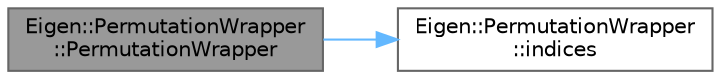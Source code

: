digraph "Eigen::PermutationWrapper::PermutationWrapper"
{
 // LATEX_PDF_SIZE
  bgcolor="transparent";
  edge [fontname=Helvetica,fontsize=10,labelfontname=Helvetica,labelfontsize=10];
  node [fontname=Helvetica,fontsize=10,shape=box,height=0.2,width=0.4];
  rankdir="LR";
  Node1 [id="Node000001",label="Eigen::PermutationWrapper\l::PermutationWrapper",height=0.2,width=0.4,color="gray40", fillcolor="grey60", style="filled", fontcolor="black",tooltip=" "];
  Node1 -> Node2 [id="edge1_Node000001_Node000002",color="steelblue1",style="solid",tooltip=" "];
  Node2 [id="Node000002",label="Eigen::PermutationWrapper\l::indices",height=0.2,width=0.4,color="grey40", fillcolor="white", style="filled",URL="$class_eigen_1_1_permutation_wrapper.html#a7dfc096ce8ea327402db23ba0b05229d",tooltip=" "];
}
